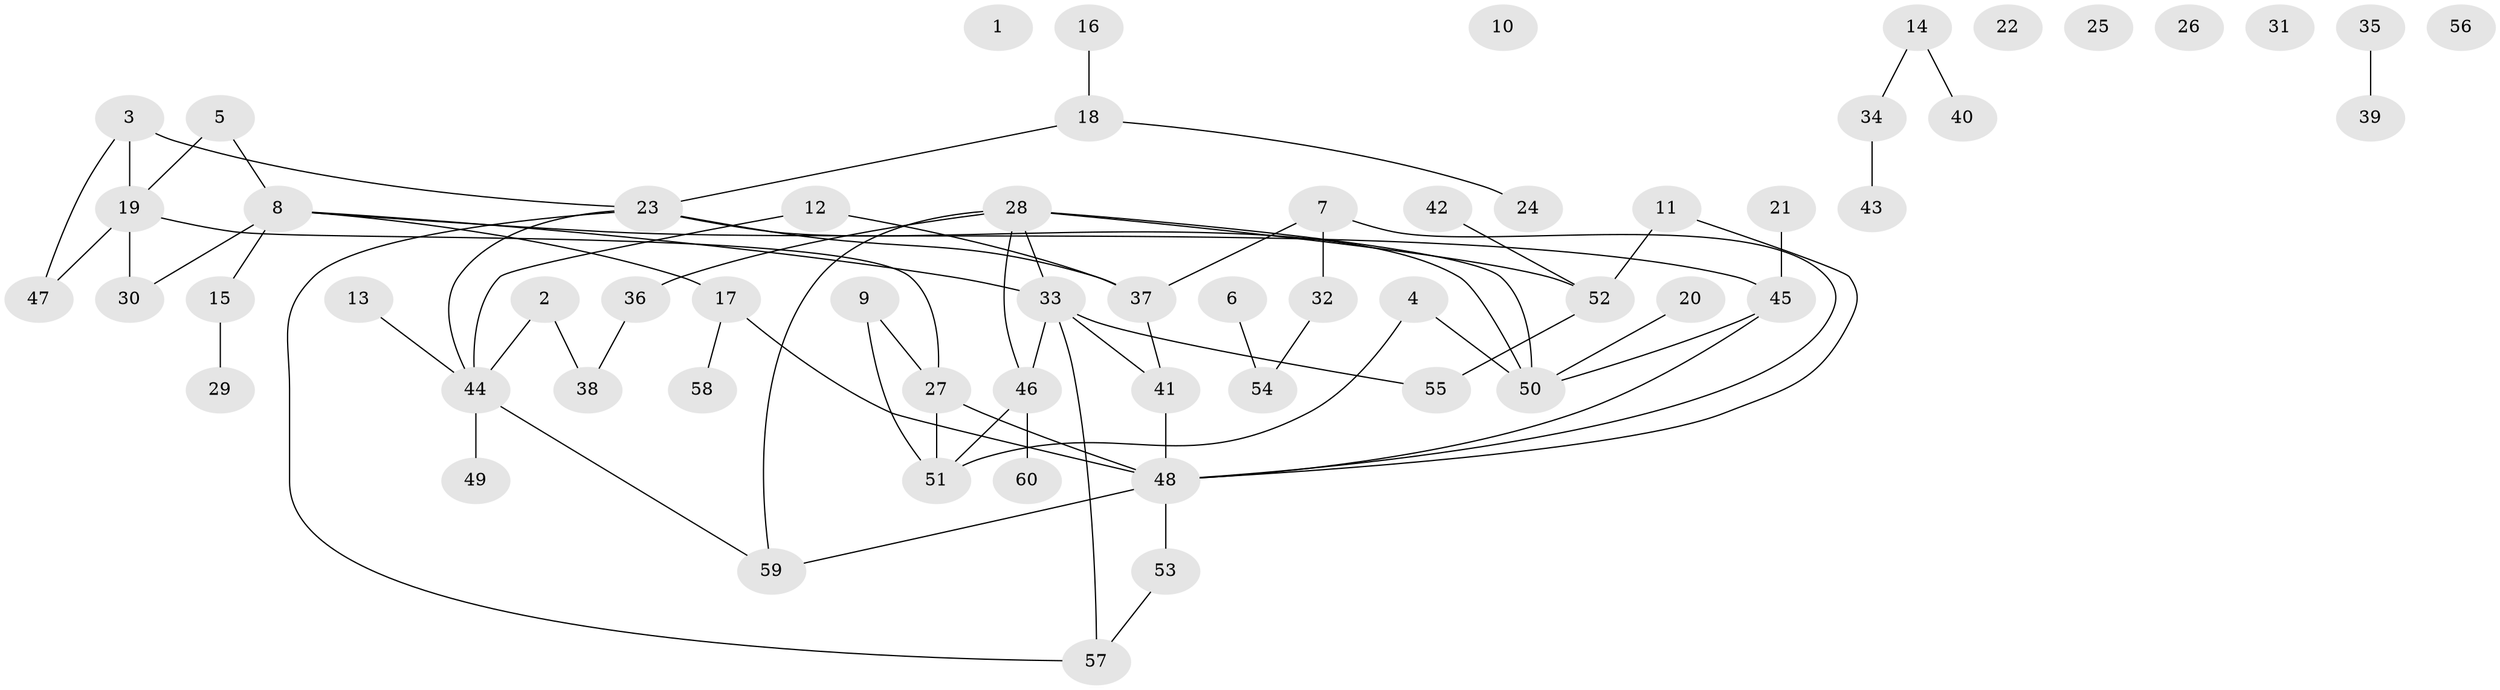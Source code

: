 // Generated by graph-tools (version 1.1) at 2025/33/03/09/25 02:33:38]
// undirected, 60 vertices, 71 edges
graph export_dot {
graph [start="1"]
  node [color=gray90,style=filled];
  1;
  2;
  3;
  4;
  5;
  6;
  7;
  8;
  9;
  10;
  11;
  12;
  13;
  14;
  15;
  16;
  17;
  18;
  19;
  20;
  21;
  22;
  23;
  24;
  25;
  26;
  27;
  28;
  29;
  30;
  31;
  32;
  33;
  34;
  35;
  36;
  37;
  38;
  39;
  40;
  41;
  42;
  43;
  44;
  45;
  46;
  47;
  48;
  49;
  50;
  51;
  52;
  53;
  54;
  55;
  56;
  57;
  58;
  59;
  60;
  2 -- 38;
  2 -- 44;
  3 -- 19;
  3 -- 23;
  3 -- 47;
  4 -- 50;
  4 -- 51;
  5 -- 8;
  5 -- 19;
  6 -- 54;
  7 -- 32;
  7 -- 37;
  7 -- 48;
  8 -- 15;
  8 -- 17;
  8 -- 30;
  8 -- 33;
  8 -- 45;
  9 -- 27;
  9 -- 51;
  11 -- 48;
  11 -- 52;
  12 -- 37;
  12 -- 44;
  13 -- 44;
  14 -- 34;
  14 -- 40;
  15 -- 29;
  16 -- 18;
  17 -- 48;
  17 -- 58;
  18 -- 23;
  18 -- 24;
  19 -- 27;
  19 -- 30;
  19 -- 47;
  20 -- 50;
  21 -- 45;
  23 -- 37;
  23 -- 44;
  23 -- 50;
  23 -- 57;
  27 -- 48;
  27 -- 51;
  28 -- 33;
  28 -- 36;
  28 -- 46;
  28 -- 50;
  28 -- 52;
  28 -- 59;
  32 -- 54;
  33 -- 41;
  33 -- 46;
  33 -- 55;
  33 -- 57;
  34 -- 43;
  35 -- 39;
  36 -- 38;
  37 -- 41;
  41 -- 48;
  42 -- 52;
  44 -- 49;
  44 -- 59;
  45 -- 48;
  45 -- 50;
  46 -- 51;
  46 -- 60;
  48 -- 53;
  48 -- 59;
  52 -- 55;
  53 -- 57;
}
